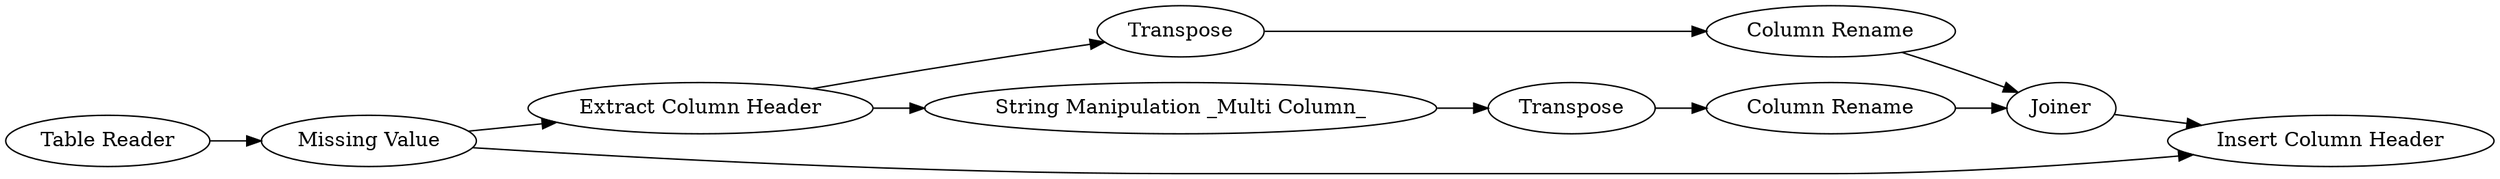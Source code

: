digraph {
	143 -> 147
	140 -> 142
	148 -> 144
	138 -> 140
	147 -> 144
	146 -> 136
	136 -> 141
	144 -> 141
	142 -> 148
	136 -> 138
	138 -> 143
	148 [label="Column Rename"]
	144 [label=Joiner]
	140 [label="String Manipulation _Multi Column_"]
	136 [label="Missing Value"]
	143 [label=Transpose]
	142 [label=Transpose]
	147 [label="Column Rename"]
	138 [label="Extract Column Header"]
	146 [label="Table Reader"]
	141 [label="Insert Column Header"]
	rankdir=LR
}
